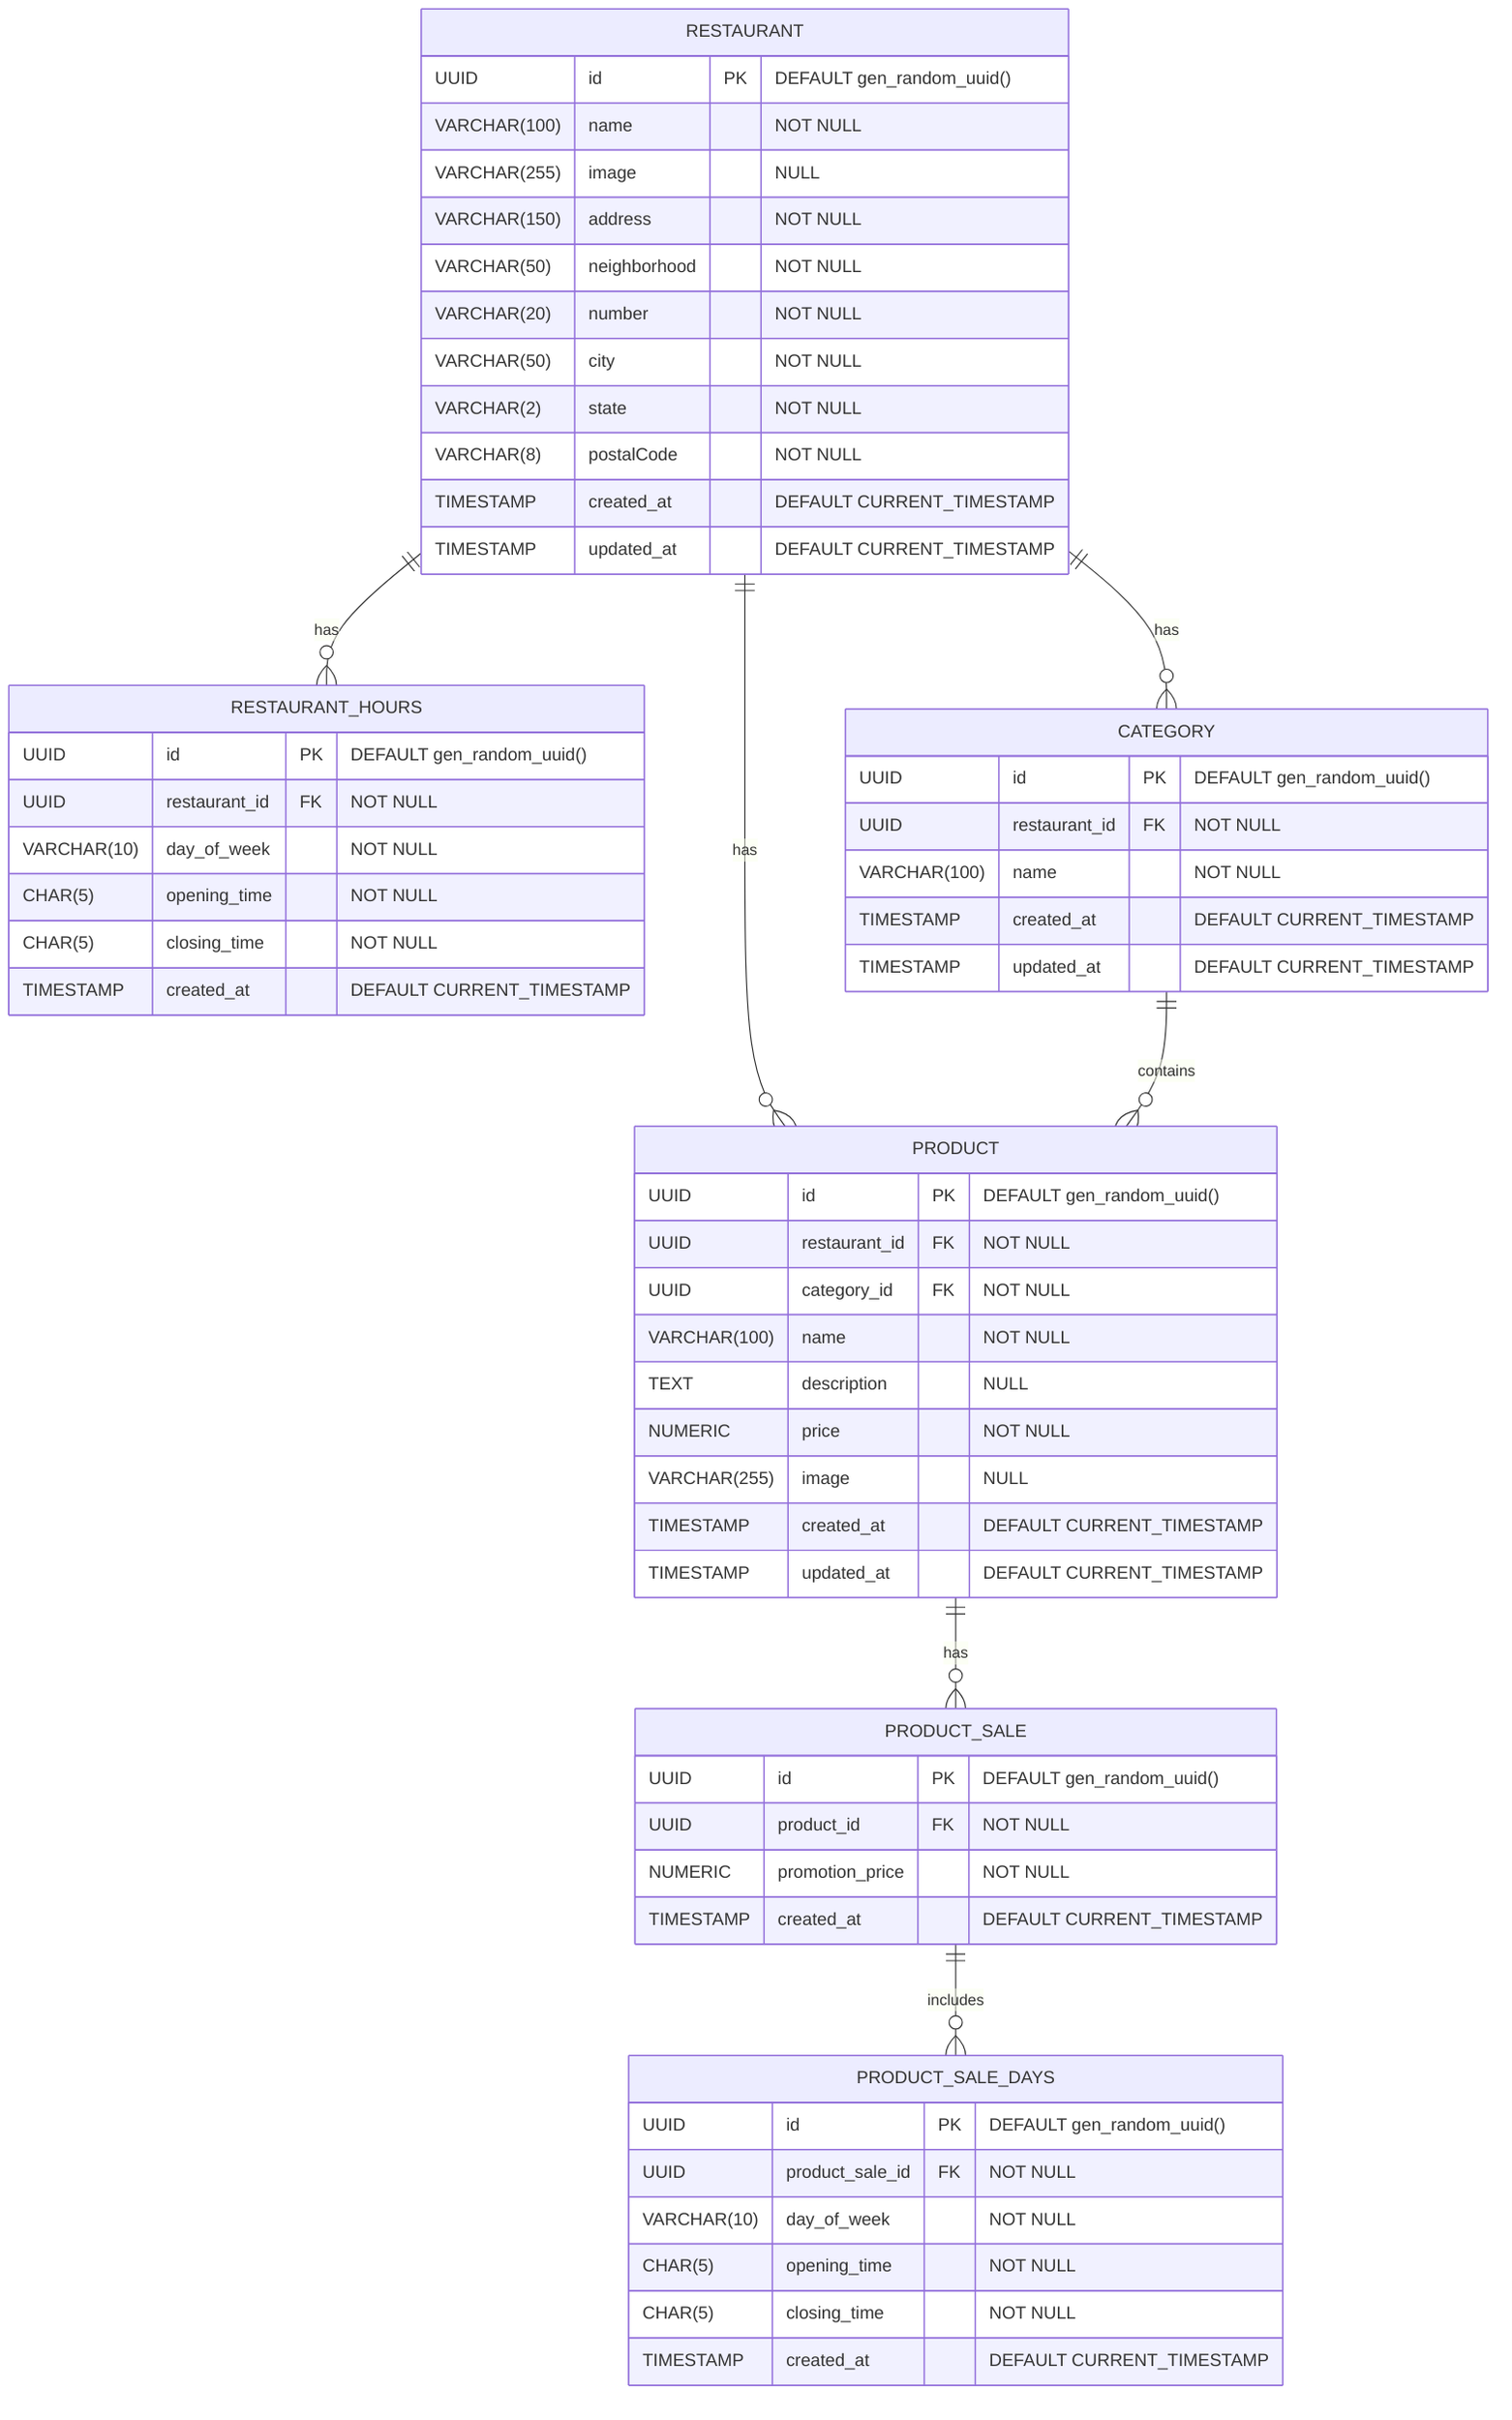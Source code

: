 erDiagram
    RESTAURANT {
        UUID id PK "DEFAULT gen_random_uuid()"
        VARCHAR(100) name "NOT NULL"
        VARCHAR(255) image "NULL"
        VARCHAR(150) address "NOT NULL"
        VARCHAR(50) neighborhood "NOT NULL"
        VARCHAR(20) number "NOT NULL"
        VARCHAR(50) city "NOT NULL"
        VARCHAR(2) state "NOT NULL"
        VARCHAR(8) postalCode "NOT NULL"
        TIMESTAMP created_at "DEFAULT CURRENT_TIMESTAMP"
        TIMESTAMP updated_at "DEFAULT CURRENT_TIMESTAMP"
    }

    RESTAURANT_HOURS {
        UUID id PK "DEFAULT gen_random_uuid()"
        UUID restaurant_id FK "NOT NULL"
        VARCHAR(10) day_of_week "NOT NULL"
        CHAR(5) opening_time "NOT NULL"
        CHAR(5) closing_time "NOT NULL"
        TIMESTAMP created_at "DEFAULT CURRENT_TIMESTAMP"
    }

    CATEGORY {
        UUID id PK "DEFAULT gen_random_uuid()"
        UUID restaurant_id FK "NOT NULL"
        VARCHAR(100) name "NOT NULL"
        TIMESTAMP created_at "DEFAULT CURRENT_TIMESTAMP"
        TIMESTAMP updated_at "DEFAULT CURRENT_TIMESTAMP"
    }

    PRODUCT {
        UUID id PK "DEFAULT gen_random_uuid()"
        UUID restaurant_id FK "NOT NULL"
        UUID category_id FK "NOT NULL"
        VARCHAR(100) name "NOT NULL"
        TEXT description "NULL"
        NUMERIC price "NOT NULL"
        VARCHAR(255) image "NULL"
        TIMESTAMP created_at "DEFAULT CURRENT_TIMESTAMP"
        TIMESTAMP updated_at "DEFAULT CURRENT_TIMESTAMP"
    }

    PRODUCT_SALE {
        UUID id PK "DEFAULT gen_random_uuid()"
        UUID product_id FK "NOT NULL"
        NUMERIC promotion_price "NOT NULL"
        TIMESTAMP created_at "DEFAULT CURRENT_TIMESTAMP"
    }

    PRODUCT_SALE_DAYS {
        UUID id PK "DEFAULT gen_random_uuid()"
        UUID product_sale_id FK "NOT NULL"
        VARCHAR(10) day_of_week "NOT NULL"
        CHAR(5) opening_time "NOT NULL"
        CHAR(5) closing_time "NOT NULL"
        TIMESTAMP created_at "DEFAULT CURRENT_TIMESTAMP"
    }

    RESTAURANT ||--o{ RESTAURANT_HOURS : has
    RESTAURANT ||--o{ CATEGORY : has
    RESTAURANT ||--o{ PRODUCT : has
    CATEGORY ||--o{ PRODUCT : contains
    PRODUCT ||--o{ PRODUCT_SALE : has
    PRODUCT_SALE ||--o{ PRODUCT_SALE_DAYS : includes